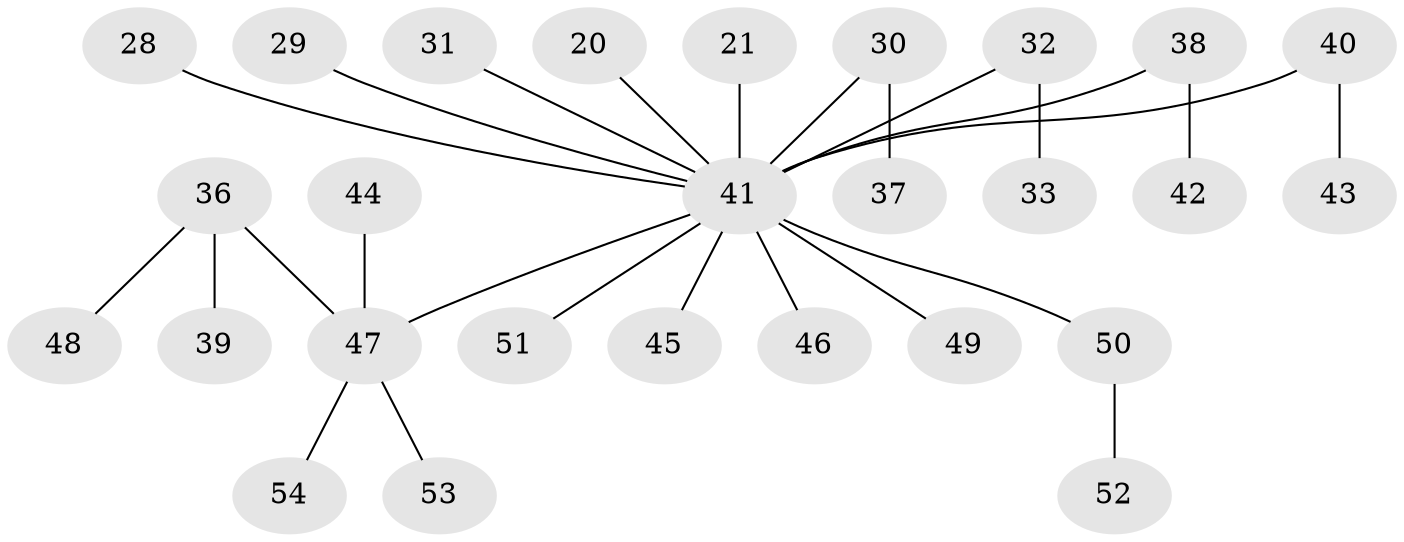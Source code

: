 // original degree distribution, {4: 0.09259259259259259, 6: 0.037037037037037035, 3: 0.14814814814814814, 2: 0.2037037037037037, 1: 0.5185185185185185}
// Generated by graph-tools (version 1.1) at 2025/52/03/09/25 04:52:40]
// undirected, 27 vertices, 26 edges
graph export_dot {
graph [start="1"]
  node [color=gray90,style=filled];
  20;
  21;
  28;
  29;
  30;
  31;
  32 [super="+11+23"];
  33;
  36 [super="+35"];
  37;
  38;
  39;
  40;
  41 [super="+16+26+17+18"];
  42;
  43;
  44;
  45 [super="+12+14"];
  46;
  47 [super="+34+27+25"];
  48;
  49;
  50;
  51;
  52;
  53;
  54;
  20 -- 41;
  21 -- 41;
  28 -- 41;
  29 -- 41;
  30 -- 37;
  30 -- 41;
  31 -- 41;
  32 -- 33;
  32 -- 41;
  36 -- 48;
  36 -- 39;
  36 -- 47;
  38 -- 42;
  38 -- 41;
  40 -- 43;
  40 -- 41;
  41 -- 51;
  41 -- 45;
  41 -- 46;
  41 -- 47;
  41 -- 49;
  41 -- 50;
  44 -- 47;
  47 -- 54;
  47 -- 53;
  50 -- 52;
}
